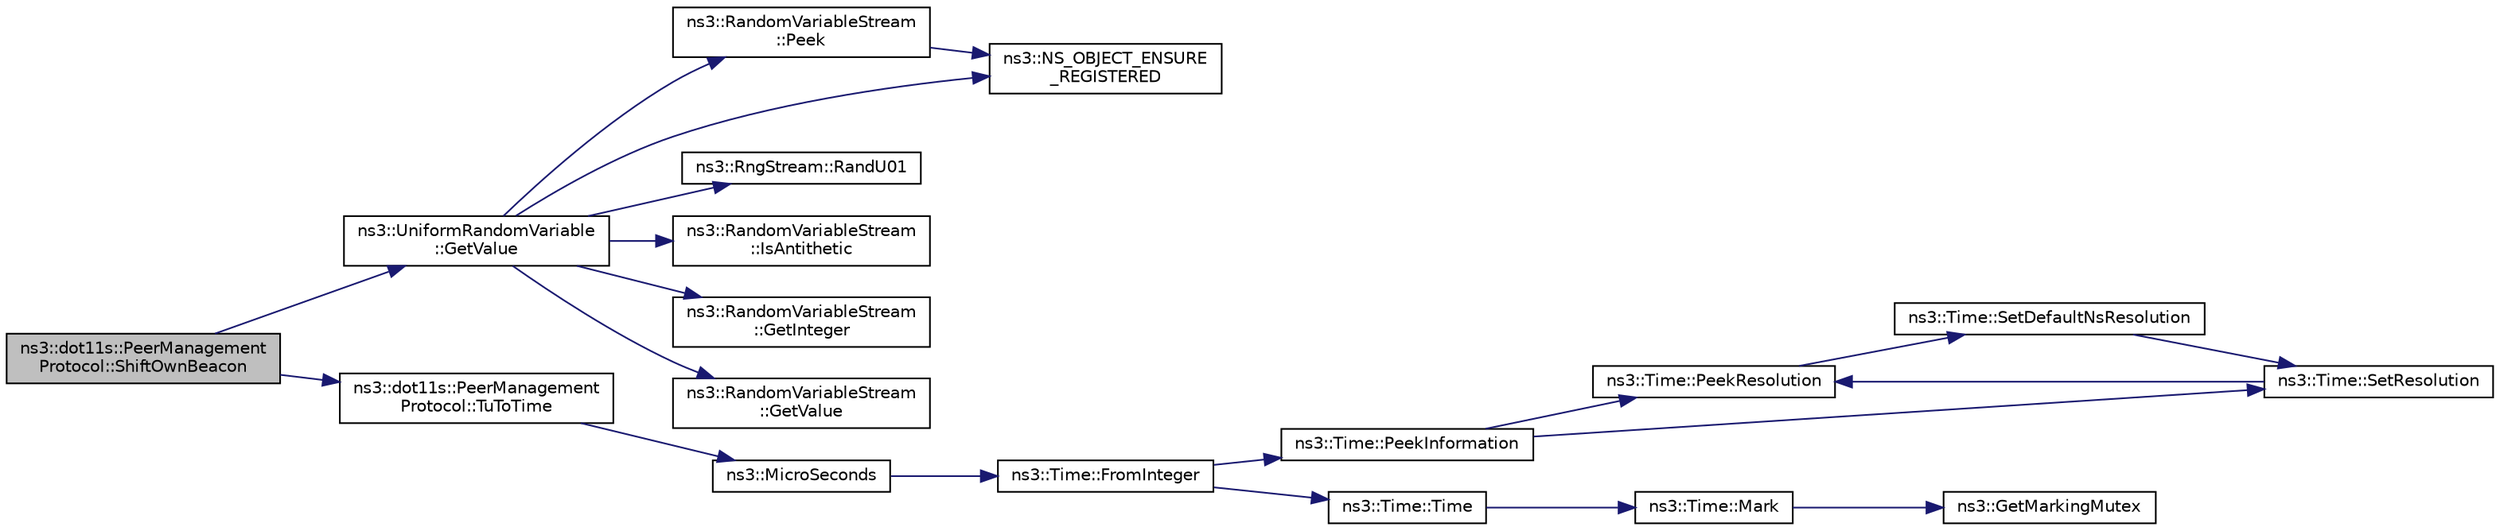 digraph "ns3::dot11s::PeerManagementProtocol::ShiftOwnBeacon"
{
  edge [fontname="Helvetica",fontsize="10",labelfontname="Helvetica",labelfontsize="10"];
  node [fontname="Helvetica",fontsize="10",shape=record];
  rankdir="LR";
  Node1 [label="ns3::dot11s::PeerManagement\lProtocol::ShiftOwnBeacon",height=0.2,width=0.4,color="black", fillcolor="grey75", style="filled", fontcolor="black"];
  Node1 -> Node2 [color="midnightblue",fontsize="10",style="solid"];
  Node2 [label="ns3::UniformRandomVariable\l::GetValue",height=0.2,width=0.4,color="black", fillcolor="white", style="filled",URL="$d0/d5b/classns3_1_1UniformRandomVariable.html#a03822d8c86ac51e9aa83bbc73041386b",tooltip="Get the next random value, as a double in the specified range . "];
  Node2 -> Node3 [color="midnightblue",fontsize="10",style="solid"];
  Node3 [label="ns3::RandomVariableStream\l::Peek",height=0.2,width=0.4,color="black", fillcolor="white", style="filled",URL="$dc/daa/classns3_1_1RandomVariableStream.html#ac5aa8d691c061bcc88a909dc9b479222",tooltip="Get the pointer to the underlying RNG stream. "];
  Node3 -> Node4 [color="midnightblue",fontsize="10",style="solid"];
  Node4 [label="ns3::NS_OBJECT_ENSURE\l_REGISTERED",height=0.2,width=0.4,color="black", fillcolor="white", style="filled",URL="$d7/d2e/namespacens3.html#ac633cbd86ee5879afd4312a843a9ff8c"];
  Node2 -> Node5 [color="midnightblue",fontsize="10",style="solid"];
  Node5 [label="ns3::RngStream::RandU01",height=0.2,width=0.4,color="black", fillcolor="white", style="filled",URL="$da/d35/classns3_1_1RngStream.html#a46be36426b8bc712e9de468b63558c22"];
  Node2 -> Node6 [color="midnightblue",fontsize="10",style="solid"];
  Node6 [label="ns3::RandomVariableStream\l::IsAntithetic",height=0.2,width=0.4,color="black", fillcolor="white", style="filled",URL="$dc/daa/classns3_1_1RandomVariableStream.html#a7bf5175d624b14bd023f8c4f78bc5fd7",tooltip="Check if antithetic values will be generated. "];
  Node2 -> Node7 [color="midnightblue",fontsize="10",style="solid"];
  Node7 [label="ns3::RandomVariableStream\l::GetInteger",height=0.2,width=0.4,color="black", fillcolor="white", style="filled",URL="$dc/daa/classns3_1_1RandomVariableStream.html#a66cd94e6305ce7f000f1a9ff0fcb9aef",tooltip="Get the next random value as an integer drawn from the distribution. "];
  Node2 -> Node8 [color="midnightblue",fontsize="10",style="solid"];
  Node8 [label="ns3::RandomVariableStream\l::GetValue",height=0.2,width=0.4,color="black", fillcolor="white", style="filled",URL="$dc/daa/classns3_1_1RandomVariableStream.html#a4fa5944dc4cb11544e661ed23072b36c",tooltip="Get the next random value as a double drawn from the distribution. "];
  Node2 -> Node4 [color="midnightblue",fontsize="10",style="solid"];
  Node1 -> Node9 [color="midnightblue",fontsize="10",style="solid"];
  Node9 [label="ns3::dot11s::PeerManagement\lProtocol::TuToTime",height=0.2,width=0.4,color="black", fillcolor="white", style="filled",URL="$d7/d46/classns3_1_1dot11s_1_1PeerManagementProtocol.html#adcc7f057f6fa22012b3ee72cf57e2082"];
  Node9 -> Node10 [color="midnightblue",fontsize="10",style="solid"];
  Node10 [label="ns3::MicroSeconds",height=0.2,width=0.4,color="black", fillcolor="white", style="filled",URL="$d1/dec/group__timecivil.html#ga17465a639c8d1464e76538afdd78a9f0"];
  Node10 -> Node11 [color="midnightblue",fontsize="10",style="solid"];
  Node11 [label="ns3::Time::FromInteger",height=0.2,width=0.4,color="black", fillcolor="white", style="filled",URL="$dc/d04/classns3_1_1Time.html#a3e742c67b2764e75ff95f9b754d43fe9"];
  Node11 -> Node12 [color="midnightblue",fontsize="10",style="solid"];
  Node12 [label="ns3::Time::PeekInformation",height=0.2,width=0.4,color="black", fillcolor="white", style="filled",URL="$dc/d04/classns3_1_1Time.html#a0b023c55c20582aa7c1781aacf128034"];
  Node12 -> Node13 [color="midnightblue",fontsize="10",style="solid"];
  Node13 [label="ns3::Time::PeekResolution",height=0.2,width=0.4,color="black", fillcolor="white", style="filled",URL="$dc/d04/classns3_1_1Time.html#a963e53522278fcbdf1ab9f7adbd0f5d6"];
  Node13 -> Node14 [color="midnightblue",fontsize="10",style="solid"];
  Node14 [label="ns3::Time::SetDefaultNsResolution",height=0.2,width=0.4,color="black", fillcolor="white", style="filled",URL="$dc/d04/classns3_1_1Time.html#a6a872e62f71dfa817fef2c549473d980"];
  Node14 -> Node15 [color="midnightblue",fontsize="10",style="solid"];
  Node15 [label="ns3::Time::SetResolution",height=0.2,width=0.4,color="black", fillcolor="white", style="filled",URL="$dc/d04/classns3_1_1Time.html#ac89165ba7715b66017a49c718f4aef09"];
  Node15 -> Node13 [color="midnightblue",fontsize="10",style="solid"];
  Node12 -> Node15 [color="midnightblue",fontsize="10",style="solid"];
  Node11 -> Node16 [color="midnightblue",fontsize="10",style="solid"];
  Node16 [label="ns3::Time::Time",height=0.2,width=0.4,color="black", fillcolor="white", style="filled",URL="$dc/d04/classns3_1_1Time.html#a8a39dc1b8cbbd7fe6d940e492d1b925e"];
  Node16 -> Node17 [color="midnightblue",fontsize="10",style="solid"];
  Node17 [label="ns3::Time::Mark",height=0.2,width=0.4,color="black", fillcolor="white", style="filled",URL="$dc/d04/classns3_1_1Time.html#aa7eef2a1119c1c4855d99f1e83d44c54"];
  Node17 -> Node18 [color="midnightblue",fontsize="10",style="solid"];
  Node18 [label="ns3::GetMarkingMutex",height=0.2,width=0.4,color="black", fillcolor="white", style="filled",URL="$d7/d2e/namespacens3.html#ac4356aa982bd2ddb0f7ebbf94539919d"];
}
